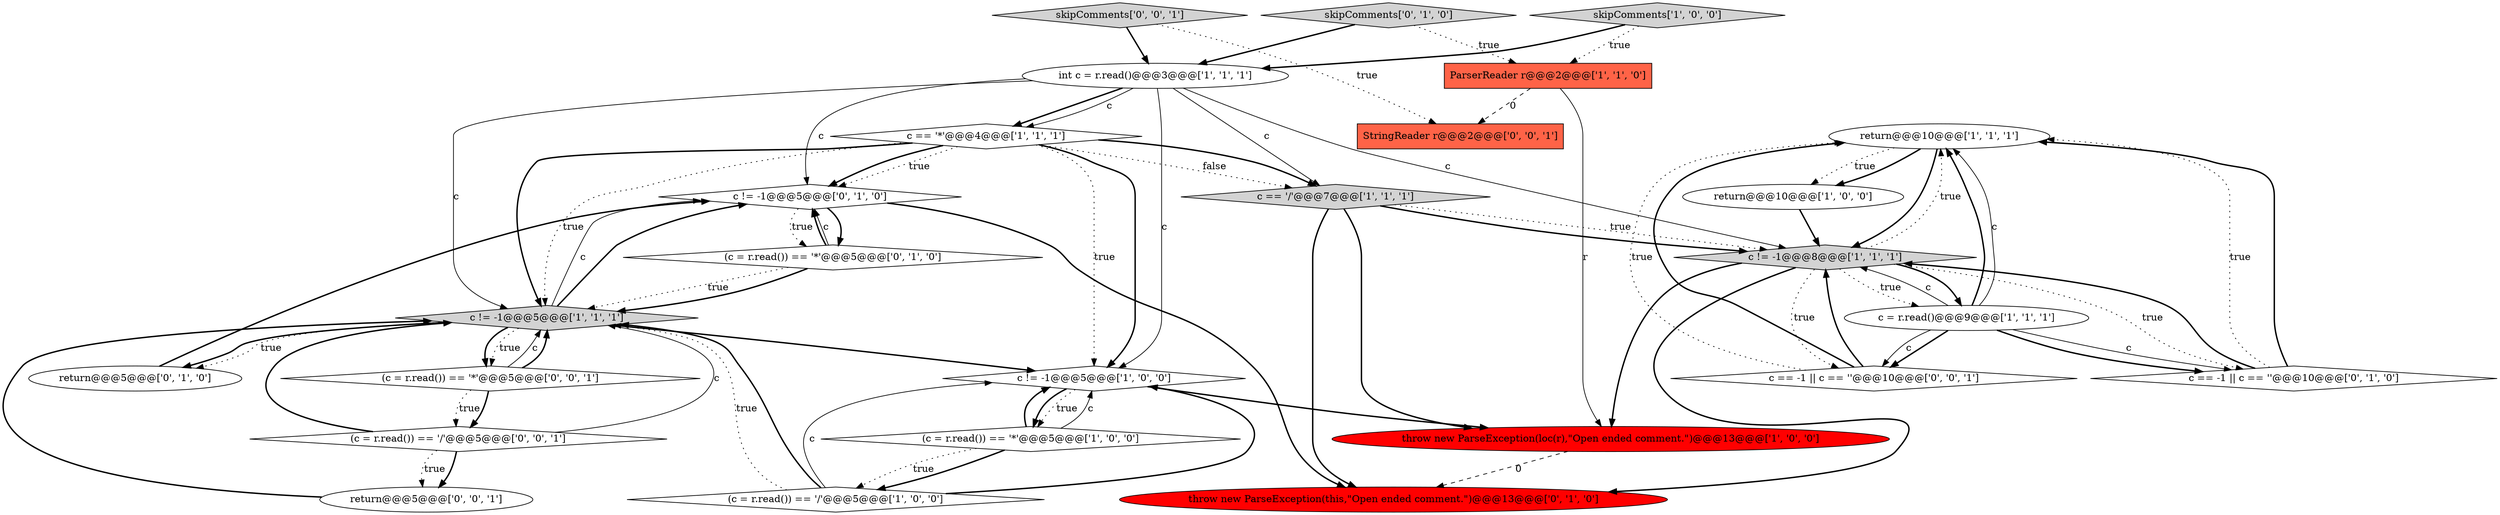 digraph {
9 [style = filled, label = "return@@@10@@@['1', '1', '1']", fillcolor = white, shape = ellipse image = "AAA0AAABBB1BBB"];
24 [style = filled, label = "skipComments['0', '0', '1']", fillcolor = lightgray, shape = diamond image = "AAA0AAABBB3BBB"];
1 [style = filled, label = "int c = r.read()@@@3@@@['1', '1', '1']", fillcolor = white, shape = ellipse image = "AAA0AAABBB1BBB"];
19 [style = filled, label = "c != -1@@@5@@@['0', '1', '0']", fillcolor = white, shape = diamond image = "AAA0AAABBB2BBB"];
2 [style = filled, label = "(c = r.read()) == '*'@@@5@@@['1', '0', '0']", fillcolor = white, shape = diamond image = "AAA0AAABBB1BBB"];
0 [style = filled, label = "c != -1@@@5@@@['1', '0', '0']", fillcolor = white, shape = diamond image = "AAA0AAABBB1BBB"];
22 [style = filled, label = "(c = r.read()) == '*'@@@5@@@['0', '0', '1']", fillcolor = white, shape = diamond image = "AAA0AAABBB3BBB"];
23 [style = filled, label = "(c = r.read()) == '/'@@@5@@@['0', '0', '1']", fillcolor = white, shape = diamond image = "AAA0AAABBB3BBB"];
3 [style = filled, label = "(c = r.read()) == '/'@@@5@@@['1', '0', '0']", fillcolor = white, shape = diamond image = "AAA0AAABBB1BBB"];
14 [style = filled, label = "throw new ParseException(this,\"Open ended comment.\")@@@13@@@['0', '1', '0']", fillcolor = red, shape = ellipse image = "AAA1AAABBB2BBB"];
6 [style = filled, label = "ParserReader r@@@2@@@['1', '1', '0']", fillcolor = tomato, shape = box image = "AAA0AAABBB1BBB"];
11 [style = filled, label = "c == '*'@@@4@@@['1', '1', '1']", fillcolor = white, shape = diamond image = "AAA0AAABBB1BBB"];
17 [style = filled, label = "skipComments['0', '1', '0']", fillcolor = lightgray, shape = diamond image = "AAA0AAABBB2BBB"];
13 [style = filled, label = "c != -1@@@5@@@['1', '1', '1']", fillcolor = lightgray, shape = diamond image = "AAA0AAABBB1BBB"];
12 [style = filled, label = "c != -1@@@8@@@['1', '1', '1']", fillcolor = lightgray, shape = diamond image = "AAA0AAABBB1BBB"];
21 [style = filled, label = "StringReader r@@@2@@@['0', '0', '1']", fillcolor = tomato, shape = box image = "AAA0AAABBB3BBB"];
25 [style = filled, label = "c == -1 || c == ''@@@10@@@['0', '0', '1']", fillcolor = white, shape = diamond image = "AAA0AAABBB3BBB"];
7 [style = filled, label = "throw new ParseException(loc(r),\"Open ended comment.\")@@@13@@@['1', '0', '0']", fillcolor = red, shape = ellipse image = "AAA1AAABBB1BBB"];
8 [style = filled, label = "c == '/'@@@7@@@['1', '1', '1']", fillcolor = lightgray, shape = diamond image = "AAA0AAABBB1BBB"];
16 [style = filled, label = "return@@@5@@@['0', '1', '0']", fillcolor = white, shape = ellipse image = "AAA0AAABBB2BBB"];
5 [style = filled, label = "c = r.read()@@@9@@@['1', '1', '1']", fillcolor = white, shape = ellipse image = "AAA0AAABBB1BBB"];
10 [style = filled, label = "skipComments['1', '0', '0']", fillcolor = lightgray, shape = diamond image = "AAA0AAABBB1BBB"];
20 [style = filled, label = "return@@@5@@@['0', '0', '1']", fillcolor = white, shape = ellipse image = "AAA0AAABBB3BBB"];
15 [style = filled, label = "c == -1 || c == ''@@@10@@@['0', '1', '0']", fillcolor = white, shape = diamond image = "AAA0AAABBB2BBB"];
18 [style = filled, label = "(c = r.read()) == '*'@@@5@@@['0', '1', '0']", fillcolor = white, shape = diamond image = "AAA0AAABBB2BBB"];
4 [style = filled, label = "return@@@10@@@['1', '0', '0']", fillcolor = white, shape = ellipse image = "AAA0AAABBB1BBB"];
12->5 [style = bold, label=""];
5->9 [style = bold, label=""];
5->9 [style = solid, label="c"];
17->6 [style = dotted, label="true"];
12->15 [style = dotted, label="true"];
5->15 [style = bold, label=""];
12->7 [style = bold, label=""];
15->9 [style = dotted, label="true"];
23->13 [style = bold, label=""];
11->0 [style = dotted, label="true"];
11->13 [style = bold, label=""];
5->15 [style = solid, label="c"];
13->22 [style = bold, label=""];
22->13 [style = solid, label="c"];
24->21 [style = dotted, label="true"];
1->19 [style = solid, label="c"];
22->13 [style = bold, label=""];
23->13 [style = solid, label="c"];
18->13 [style = dotted, label="true"];
2->3 [style = dotted, label="true"];
1->13 [style = solid, label="c"];
10->6 [style = dotted, label="true"];
19->18 [style = bold, label=""];
22->23 [style = dotted, label="true"];
18->19 [style = bold, label=""];
5->12 [style = solid, label="c"];
11->13 [style = dotted, label="true"];
16->19 [style = bold, label=""];
22->23 [style = bold, label=""];
13->16 [style = bold, label=""];
3->0 [style = bold, label=""];
5->25 [style = bold, label=""];
1->11 [style = bold, label=""];
0->7 [style = bold, label=""];
8->12 [style = dotted, label="true"];
13->22 [style = dotted, label="true"];
15->9 [style = bold, label=""];
12->14 [style = bold, label=""];
9->4 [style = dotted, label="true"];
11->8 [style = bold, label=""];
15->12 [style = bold, label=""];
11->19 [style = dotted, label="true"];
11->8 [style = dotted, label="false"];
10->1 [style = bold, label=""];
12->25 [style = dotted, label="true"];
13->0 [style = bold, label=""];
2->0 [style = solid, label="c"];
5->25 [style = solid, label="c"];
13->19 [style = solid, label="c"];
13->16 [style = dotted, label="true"];
23->20 [style = bold, label=""];
20->13 [style = bold, label=""];
17->1 [style = bold, label=""];
2->3 [style = bold, label=""];
25->9 [style = bold, label=""];
19->18 [style = dotted, label="true"];
18->19 [style = solid, label="c"];
8->14 [style = bold, label=""];
1->8 [style = solid, label="c"];
6->7 [style = solid, label="r"];
23->20 [style = dotted, label="true"];
13->19 [style = bold, label=""];
2->0 [style = bold, label=""];
19->14 [style = bold, label=""];
1->12 [style = solid, label="c"];
1->0 [style = solid, label="c"];
4->12 [style = bold, label=""];
9->12 [style = bold, label=""];
24->1 [style = bold, label=""];
8->12 [style = bold, label=""];
1->11 [style = solid, label="c"];
3->13 [style = dotted, label="true"];
6->21 [style = dashed, label="0"];
3->0 [style = solid, label="c"];
7->14 [style = dashed, label="0"];
9->4 [style = bold, label=""];
0->2 [style = bold, label=""];
11->19 [style = bold, label=""];
8->7 [style = bold, label=""];
11->0 [style = bold, label=""];
25->9 [style = dotted, label="true"];
25->12 [style = bold, label=""];
12->5 [style = dotted, label="true"];
18->13 [style = bold, label=""];
3->13 [style = bold, label=""];
0->2 [style = dotted, label="true"];
12->9 [style = dotted, label="true"];
}
